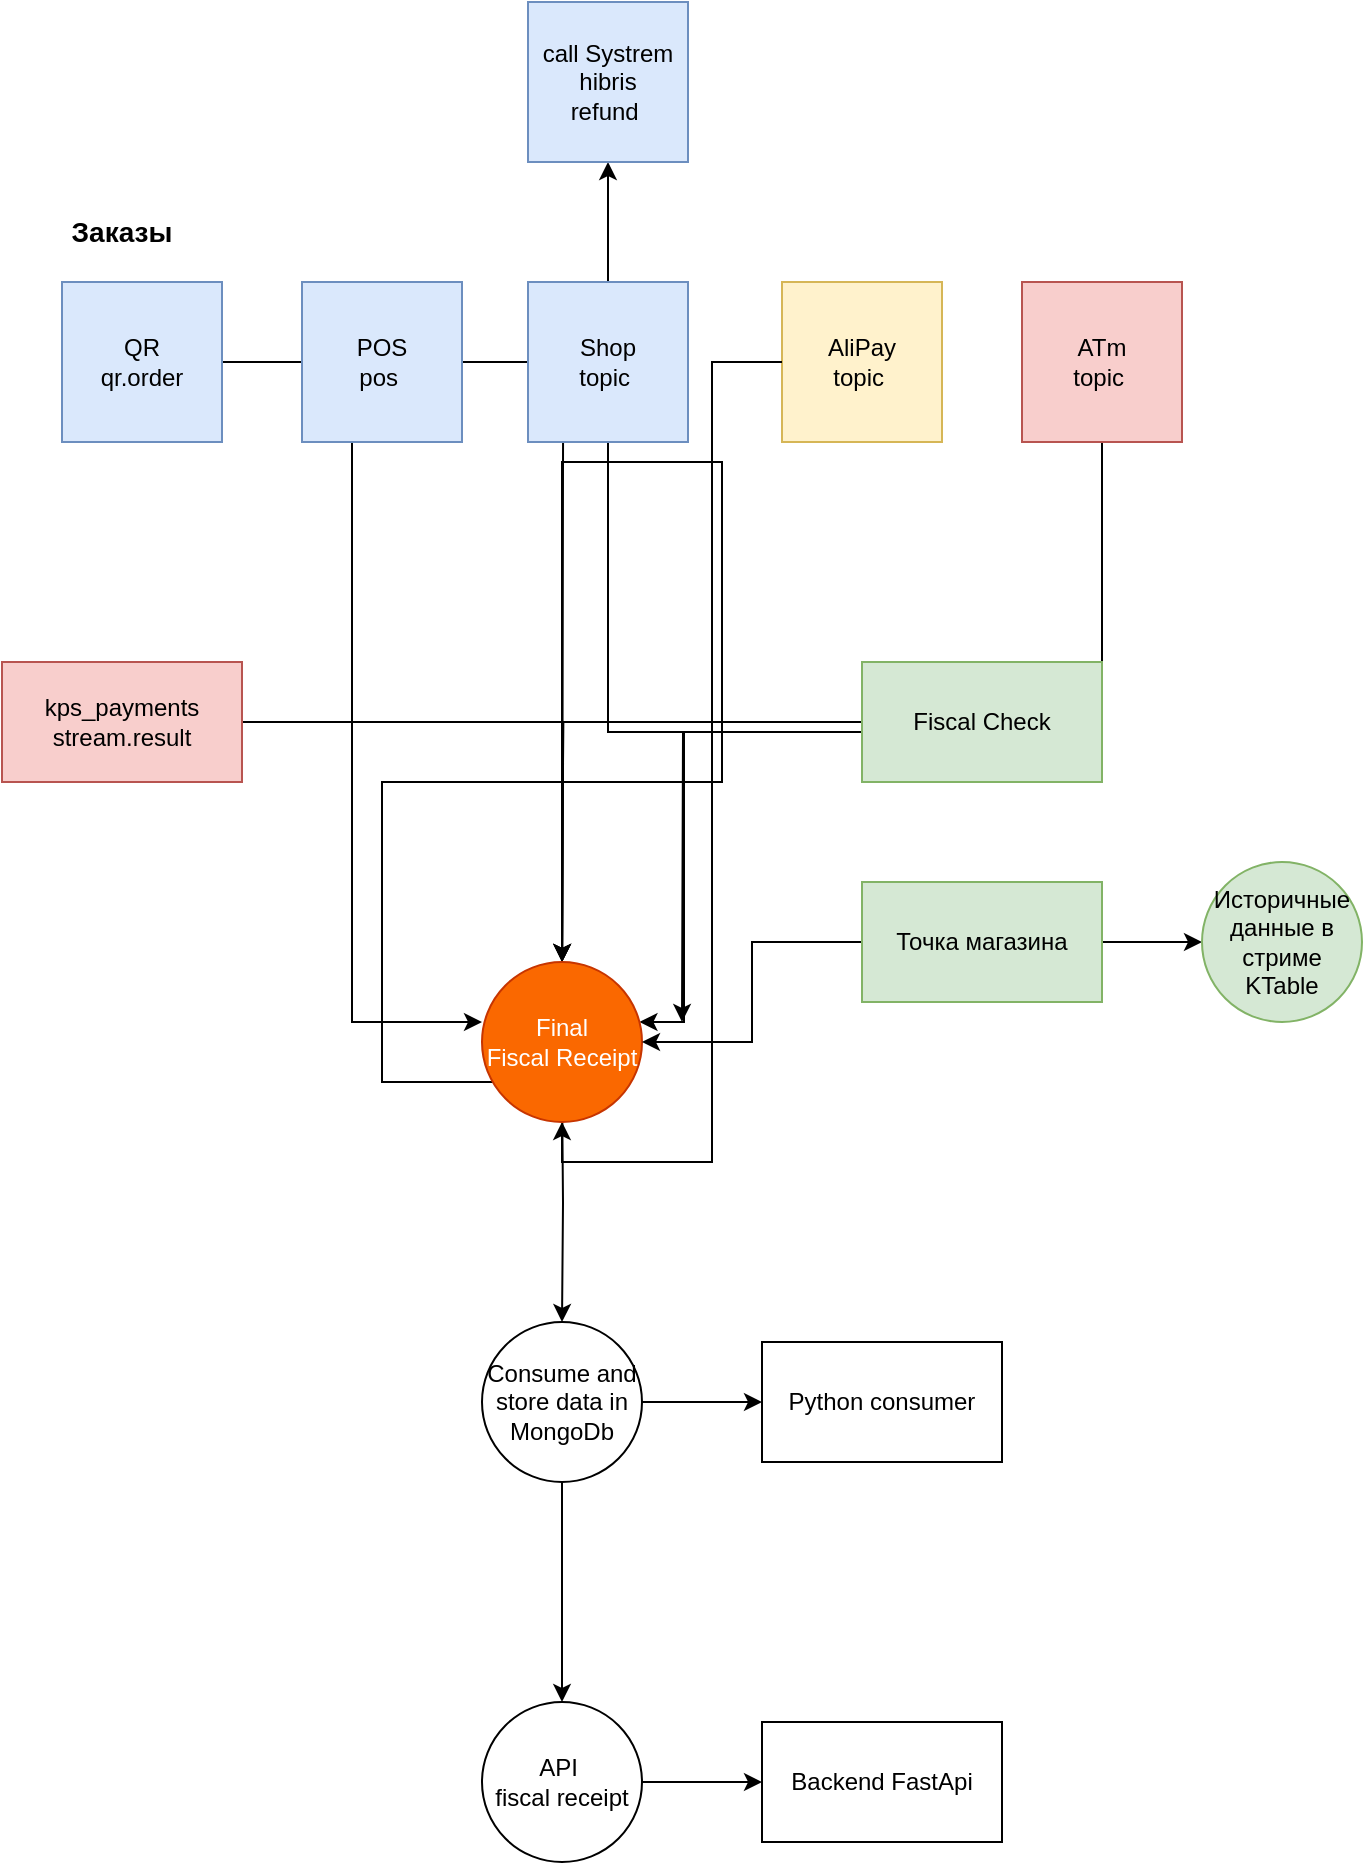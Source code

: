 <mxfile version="24.4.0" type="github">
  <diagram name="Страница — 1" id="tZH1cFebTro1zC8Fu0a_">
    <mxGraphModel dx="1687" dy="2077" grid="1" gridSize="10" guides="1" tooltips="1" connect="1" arrows="1" fold="1" page="1" pageScale="1" pageWidth="827" pageHeight="1169" math="0" shadow="0">
      <root>
        <mxCell id="0" />
        <mxCell id="1" parent="0" />
        <mxCell id="h11ElTKX7qyXgajSbqcm-21" style="edgeStyle=orthogonalEdgeStyle;rounded=0;orthogonalLoop=1;jettySize=auto;html=1;entryX=0;entryY=0.375;entryDx=0;entryDy=0;entryPerimeter=0;" parent="1" source="h11ElTKX7qyXgajSbqcm-1" target="h11ElTKX7qyXgajSbqcm-32" edge="1">
          <mxGeometry relative="1" as="geometry">
            <mxPoint x="310" y="420" as="targetPoint" />
          </mxGeometry>
        </mxCell>
        <mxCell id="h11ElTKX7qyXgajSbqcm-1" value="" style="rounded=0;whiteSpace=wrap;html=1;fillColor=#dae8fc;strokeColor=#6c8ebf;" parent="1" vertex="1">
          <mxGeometry x="120" y="50" width="80" height="80" as="geometry" />
        </mxCell>
        <mxCell id="h11ElTKX7qyXgajSbqcm-6" value="QR&lt;div&gt;qr.order&lt;/div&gt;" style="text;html=1;align=center;verticalAlign=middle;whiteSpace=wrap;rounded=0;" parent="1" vertex="1">
          <mxGeometry x="130" y="75" width="60" height="30" as="geometry" />
        </mxCell>
        <mxCell id="h11ElTKX7qyXgajSbqcm-20" value="" style="edgeStyle=orthogonalEdgeStyle;rounded=0;orthogonalLoop=1;jettySize=auto;html=1;" parent="1" source="h11ElTKX7qyXgajSbqcm-7" edge="1">
          <mxGeometry relative="1" as="geometry">
            <mxPoint x="370.059" y="390" as="targetPoint" />
          </mxGeometry>
        </mxCell>
        <mxCell id="h11ElTKX7qyXgajSbqcm-7" value="" style="rounded=0;whiteSpace=wrap;html=1;fillColor=#dae8fc;strokeColor=#6c8ebf;" parent="1" vertex="1">
          <mxGeometry x="240" y="50" width="80" height="80" as="geometry" />
        </mxCell>
        <mxCell id="h11ElTKX7qyXgajSbqcm-8" value="POS&lt;div&gt;pos&amp;nbsp;&lt;/div&gt;" style="text;html=1;align=center;verticalAlign=middle;whiteSpace=wrap;rounded=0;" parent="1" vertex="1">
          <mxGeometry x="250" y="75" width="60" height="30" as="geometry" />
        </mxCell>
        <mxCell id="h11ElTKX7qyXgajSbqcm-22" style="edgeStyle=orthogonalEdgeStyle;rounded=0;orthogonalLoop=1;jettySize=auto;html=1;entryX=1;entryY=0.5;entryDx=0;entryDy=0;" parent="1" source="h11ElTKX7qyXgajSbqcm-9" edge="1">
          <mxGeometry relative="1" as="geometry">
            <mxPoint x="430" y="420" as="targetPoint" />
          </mxGeometry>
        </mxCell>
        <mxCell id="Q-bfh6gATZh4VAhFgNIa-13" value="" style="edgeStyle=orthogonalEdgeStyle;rounded=0;orthogonalLoop=1;jettySize=auto;html=1;" edge="1" parent="1" source="h11ElTKX7qyXgajSbqcm-9" target="Q-bfh6gATZh4VAhFgNIa-12">
          <mxGeometry relative="1" as="geometry" />
        </mxCell>
        <mxCell id="h11ElTKX7qyXgajSbqcm-9" value="" style="rounded=0;whiteSpace=wrap;html=1;fillColor=#dae8fc;strokeColor=#6c8ebf;" parent="1" vertex="1">
          <mxGeometry x="353" y="50" width="80" height="80" as="geometry" />
        </mxCell>
        <mxCell id="h11ElTKX7qyXgajSbqcm-10" value="&lt;div&gt;Shop&lt;/div&gt;&lt;div&gt;topic&amp;nbsp;&lt;/div&gt;" style="text;html=1;align=center;verticalAlign=middle;whiteSpace=wrap;rounded=0;" parent="1" vertex="1">
          <mxGeometry x="363" y="75" width="60" height="30" as="geometry" />
        </mxCell>
        <mxCell id="h11ElTKX7qyXgajSbqcm-23" style="edgeStyle=orthogonalEdgeStyle;rounded=0;orthogonalLoop=1;jettySize=auto;html=1;entryX=0.5;entryY=1;entryDx=0;entryDy=0;" parent="1" source="h11ElTKX7qyXgajSbqcm-32" edge="1">
          <mxGeometry relative="1" as="geometry">
            <mxPoint x="370" y="450" as="targetPoint" />
            <Array as="points">
              <mxPoint x="370" y="140" />
              <mxPoint x="450" y="140" />
              <mxPoint x="450" y="300" />
              <mxPoint x="280" y="300" />
              <mxPoint x="280" y="450" />
            </Array>
          </mxGeometry>
        </mxCell>
        <mxCell id="h11ElTKX7qyXgajSbqcm-11" value="&lt;div&gt;&lt;br&gt;&lt;/div&gt;&lt;div&gt;&lt;div&gt;AliPay&lt;/div&gt;&lt;div&gt;topic&amp;nbsp;&lt;/div&gt;&lt;br&gt;&lt;/div&gt;" style="rounded=0;whiteSpace=wrap;html=1;fillColor=#fff2cc;strokeColor=#d6b656;" parent="1" vertex="1">
          <mxGeometry x="480" y="50" width="80" height="80" as="geometry" />
        </mxCell>
        <mxCell id="h11ElTKX7qyXgajSbqcm-25" style="edgeStyle=orthogonalEdgeStyle;rounded=0;orthogonalLoop=1;jettySize=auto;html=1;exitX=0.5;exitY=1;exitDx=0;exitDy=0;" parent="1" source="h11ElTKX7qyXgajSbqcm-13" target="h11ElTKX7qyXgajSbqcm-32" edge="1">
          <mxGeometry relative="1" as="geometry">
            <mxPoint x="430" y="420" as="targetPoint" />
            <mxPoint x="796.64" y="250" as="sourcePoint" />
            <Array as="points">
              <mxPoint x="640" y="275" />
              <mxPoint x="431" y="275" />
              <mxPoint x="431" y="420" />
            </Array>
          </mxGeometry>
        </mxCell>
        <mxCell id="h11ElTKX7qyXgajSbqcm-13" value="&lt;div&gt;ATm&lt;/div&gt;&lt;div&gt;topic&amp;nbsp;&lt;/div&gt;" style="rounded=0;whiteSpace=wrap;html=1;fillColor=#f8cecc;strokeColor=#b85450;" parent="1" vertex="1">
          <mxGeometry x="600" y="50" width="80" height="80" as="geometry" />
        </mxCell>
        <mxCell id="h11ElTKX7qyXgajSbqcm-15" value="&lt;font style=&quot;font-size: 14px;&quot;&gt;&lt;b&gt;Заказы&lt;/b&gt;&lt;/font&gt;" style="text;html=1;align=center;verticalAlign=middle;whiteSpace=wrap;rounded=0;" parent="1" vertex="1">
          <mxGeometry x="120" y="10" width="60" height="30" as="geometry" />
        </mxCell>
        <mxCell id="h11ElTKX7qyXgajSbqcm-29" style="edgeStyle=orthogonalEdgeStyle;rounded=0;orthogonalLoop=1;jettySize=auto;html=1;" parent="1" target="h11ElTKX7qyXgajSbqcm-28" edge="1">
          <mxGeometry relative="1" as="geometry">
            <mxPoint x="370" y="450" as="sourcePoint" />
          </mxGeometry>
        </mxCell>
        <mxCell id="h11ElTKX7qyXgajSbqcm-19" value="" style="edgeStyle=orthogonalEdgeStyle;rounded=0;orthogonalLoop=1;jettySize=auto;html=1;" parent="1" source="h11ElTKX7qyXgajSbqcm-18" edge="1">
          <mxGeometry relative="1" as="geometry">
            <mxPoint x="370.059" y="390" as="targetPoint" />
          </mxGeometry>
        </mxCell>
        <mxCell id="h11ElTKX7qyXgajSbqcm-18" value="kps_payments&lt;div&gt;stream.result&lt;/div&gt;" style="rounded=0;whiteSpace=wrap;html=1;fillColor=#f8cecc;strokeColor=#b85450;" parent="1" vertex="1">
          <mxGeometry x="90" y="240" width="120" height="60" as="geometry" />
        </mxCell>
        <mxCell id="h11ElTKX7qyXgajSbqcm-27" style="edgeStyle=orthogonalEdgeStyle;rounded=0;orthogonalLoop=1;jettySize=auto;html=1;" parent="1" source="h11ElTKX7qyXgajSbqcm-26" edge="1">
          <mxGeometry relative="1" as="geometry">
            <mxPoint x="370.059" y="390" as="targetPoint" />
          </mxGeometry>
        </mxCell>
        <mxCell id="h11ElTKX7qyXgajSbqcm-26" value="Fiscal Check" style="rounded=0;whiteSpace=wrap;html=1;fillColor=#d5e8d4;strokeColor=#82b366;" parent="1" vertex="1">
          <mxGeometry x="520" y="240" width="120" height="60" as="geometry" />
        </mxCell>
        <mxCell id="h11ElTKX7qyXgajSbqcm-31" value="" style="edgeStyle=orthogonalEdgeStyle;rounded=0;orthogonalLoop=1;jettySize=auto;html=1;" parent="1" source="h11ElTKX7qyXgajSbqcm-28" target="h11ElTKX7qyXgajSbqcm-30" edge="1">
          <mxGeometry relative="1" as="geometry" />
        </mxCell>
        <mxCell id="Q-bfh6gATZh4VAhFgNIa-11" value="" style="edgeStyle=orthogonalEdgeStyle;rounded=0;orthogonalLoop=1;jettySize=auto;html=1;" edge="1" parent="1" source="h11ElTKX7qyXgajSbqcm-28" target="Q-bfh6gATZh4VAhFgNIa-10">
          <mxGeometry relative="1" as="geometry" />
        </mxCell>
        <mxCell id="h11ElTKX7qyXgajSbqcm-28" value="Consume and store data in MongoDb" style="ellipse;whiteSpace=wrap;html=1;aspect=fixed;" parent="1" vertex="1">
          <mxGeometry x="330" y="570" width="80" height="80" as="geometry" />
        </mxCell>
        <mxCell id="Q-bfh6gATZh4VAhFgNIa-9" value="" style="edgeStyle=orthogonalEdgeStyle;rounded=0;orthogonalLoop=1;jettySize=auto;html=1;" edge="1" parent="1" source="h11ElTKX7qyXgajSbqcm-30" target="Q-bfh6gATZh4VAhFgNIa-8">
          <mxGeometry relative="1" as="geometry" />
        </mxCell>
        <mxCell id="h11ElTKX7qyXgajSbqcm-30" value="API&amp;nbsp;&lt;div&gt;fiscal receipt&lt;/div&gt;" style="ellipse;whiteSpace=wrap;html=1;" parent="1" vertex="1">
          <mxGeometry x="330" y="760" width="80" height="80" as="geometry" />
        </mxCell>
        <mxCell id="h11ElTKX7qyXgajSbqcm-33" value="" style="edgeStyle=orthogonalEdgeStyle;rounded=0;orthogonalLoop=1;jettySize=auto;html=1;entryX=0.5;entryY=1;entryDx=0;entryDy=0;" parent="1" source="h11ElTKX7qyXgajSbqcm-11" target="h11ElTKX7qyXgajSbqcm-32" edge="1">
          <mxGeometry relative="1" as="geometry">
            <mxPoint x="480" y="90" as="sourcePoint" />
            <mxPoint x="370" y="450" as="targetPoint" />
            <Array as="points" />
          </mxGeometry>
        </mxCell>
        <mxCell id="h11ElTKX7qyXgajSbqcm-32" value="Final&lt;div&gt;Fiscal Receipt&lt;/div&gt;" style="ellipse;whiteSpace=wrap;html=1;aspect=fixed;fillColor=#fa6800;fontColor=#FFFFFF;strokeColor=#C73500;" parent="1" vertex="1">
          <mxGeometry x="330" y="390" width="80" height="80" as="geometry" />
        </mxCell>
        <mxCell id="Q-bfh6gATZh4VAhFgNIa-3" style="edgeStyle=orthogonalEdgeStyle;rounded=0;orthogonalLoop=1;jettySize=auto;html=1;entryX=1;entryY=0.5;entryDx=0;entryDy=0;" edge="1" parent="1" source="Q-bfh6gATZh4VAhFgNIa-1" target="h11ElTKX7qyXgajSbqcm-32">
          <mxGeometry relative="1" as="geometry" />
        </mxCell>
        <mxCell id="Q-bfh6gATZh4VAhFgNIa-7" value="" style="edgeStyle=orthogonalEdgeStyle;rounded=0;orthogonalLoop=1;jettySize=auto;html=1;" edge="1" parent="1" source="Q-bfh6gATZh4VAhFgNIa-1" target="Q-bfh6gATZh4VAhFgNIa-6">
          <mxGeometry relative="1" as="geometry" />
        </mxCell>
        <mxCell id="Q-bfh6gATZh4VAhFgNIa-1" value="Точка магазина" style="rounded=0;whiteSpace=wrap;html=1;fillColor=#d5e8d4;strokeColor=#82b366;" vertex="1" parent="1">
          <mxGeometry x="520" y="350" width="120" height="60" as="geometry" />
        </mxCell>
        <mxCell id="Q-bfh6gATZh4VAhFgNIa-6" value="Историчные данные в стриме KTable" style="ellipse;whiteSpace=wrap;html=1;fillColor=#d5e8d4;strokeColor=#82b366;rounded=0;" vertex="1" parent="1">
          <mxGeometry x="690" y="340" width="80" height="80" as="geometry" />
        </mxCell>
        <mxCell id="Q-bfh6gATZh4VAhFgNIa-8" value="Backend FastApi" style="whiteSpace=wrap;html=1;" vertex="1" parent="1">
          <mxGeometry x="470" y="770" width="120" height="60" as="geometry" />
        </mxCell>
        <mxCell id="Q-bfh6gATZh4VAhFgNIa-10" value="Python consumer" style="whiteSpace=wrap;html=1;" vertex="1" parent="1">
          <mxGeometry x="470" y="580" width="120" height="60" as="geometry" />
        </mxCell>
        <mxCell id="Q-bfh6gATZh4VAhFgNIa-12" value="call Systrem hibris&lt;div&gt;refund&amp;nbsp;&lt;/div&gt;" style="rounded=0;whiteSpace=wrap;html=1;fillColor=#dae8fc;strokeColor=#6c8ebf;" vertex="1" parent="1">
          <mxGeometry x="353" y="-90" width="80" height="80" as="geometry" />
        </mxCell>
      </root>
    </mxGraphModel>
  </diagram>
</mxfile>
